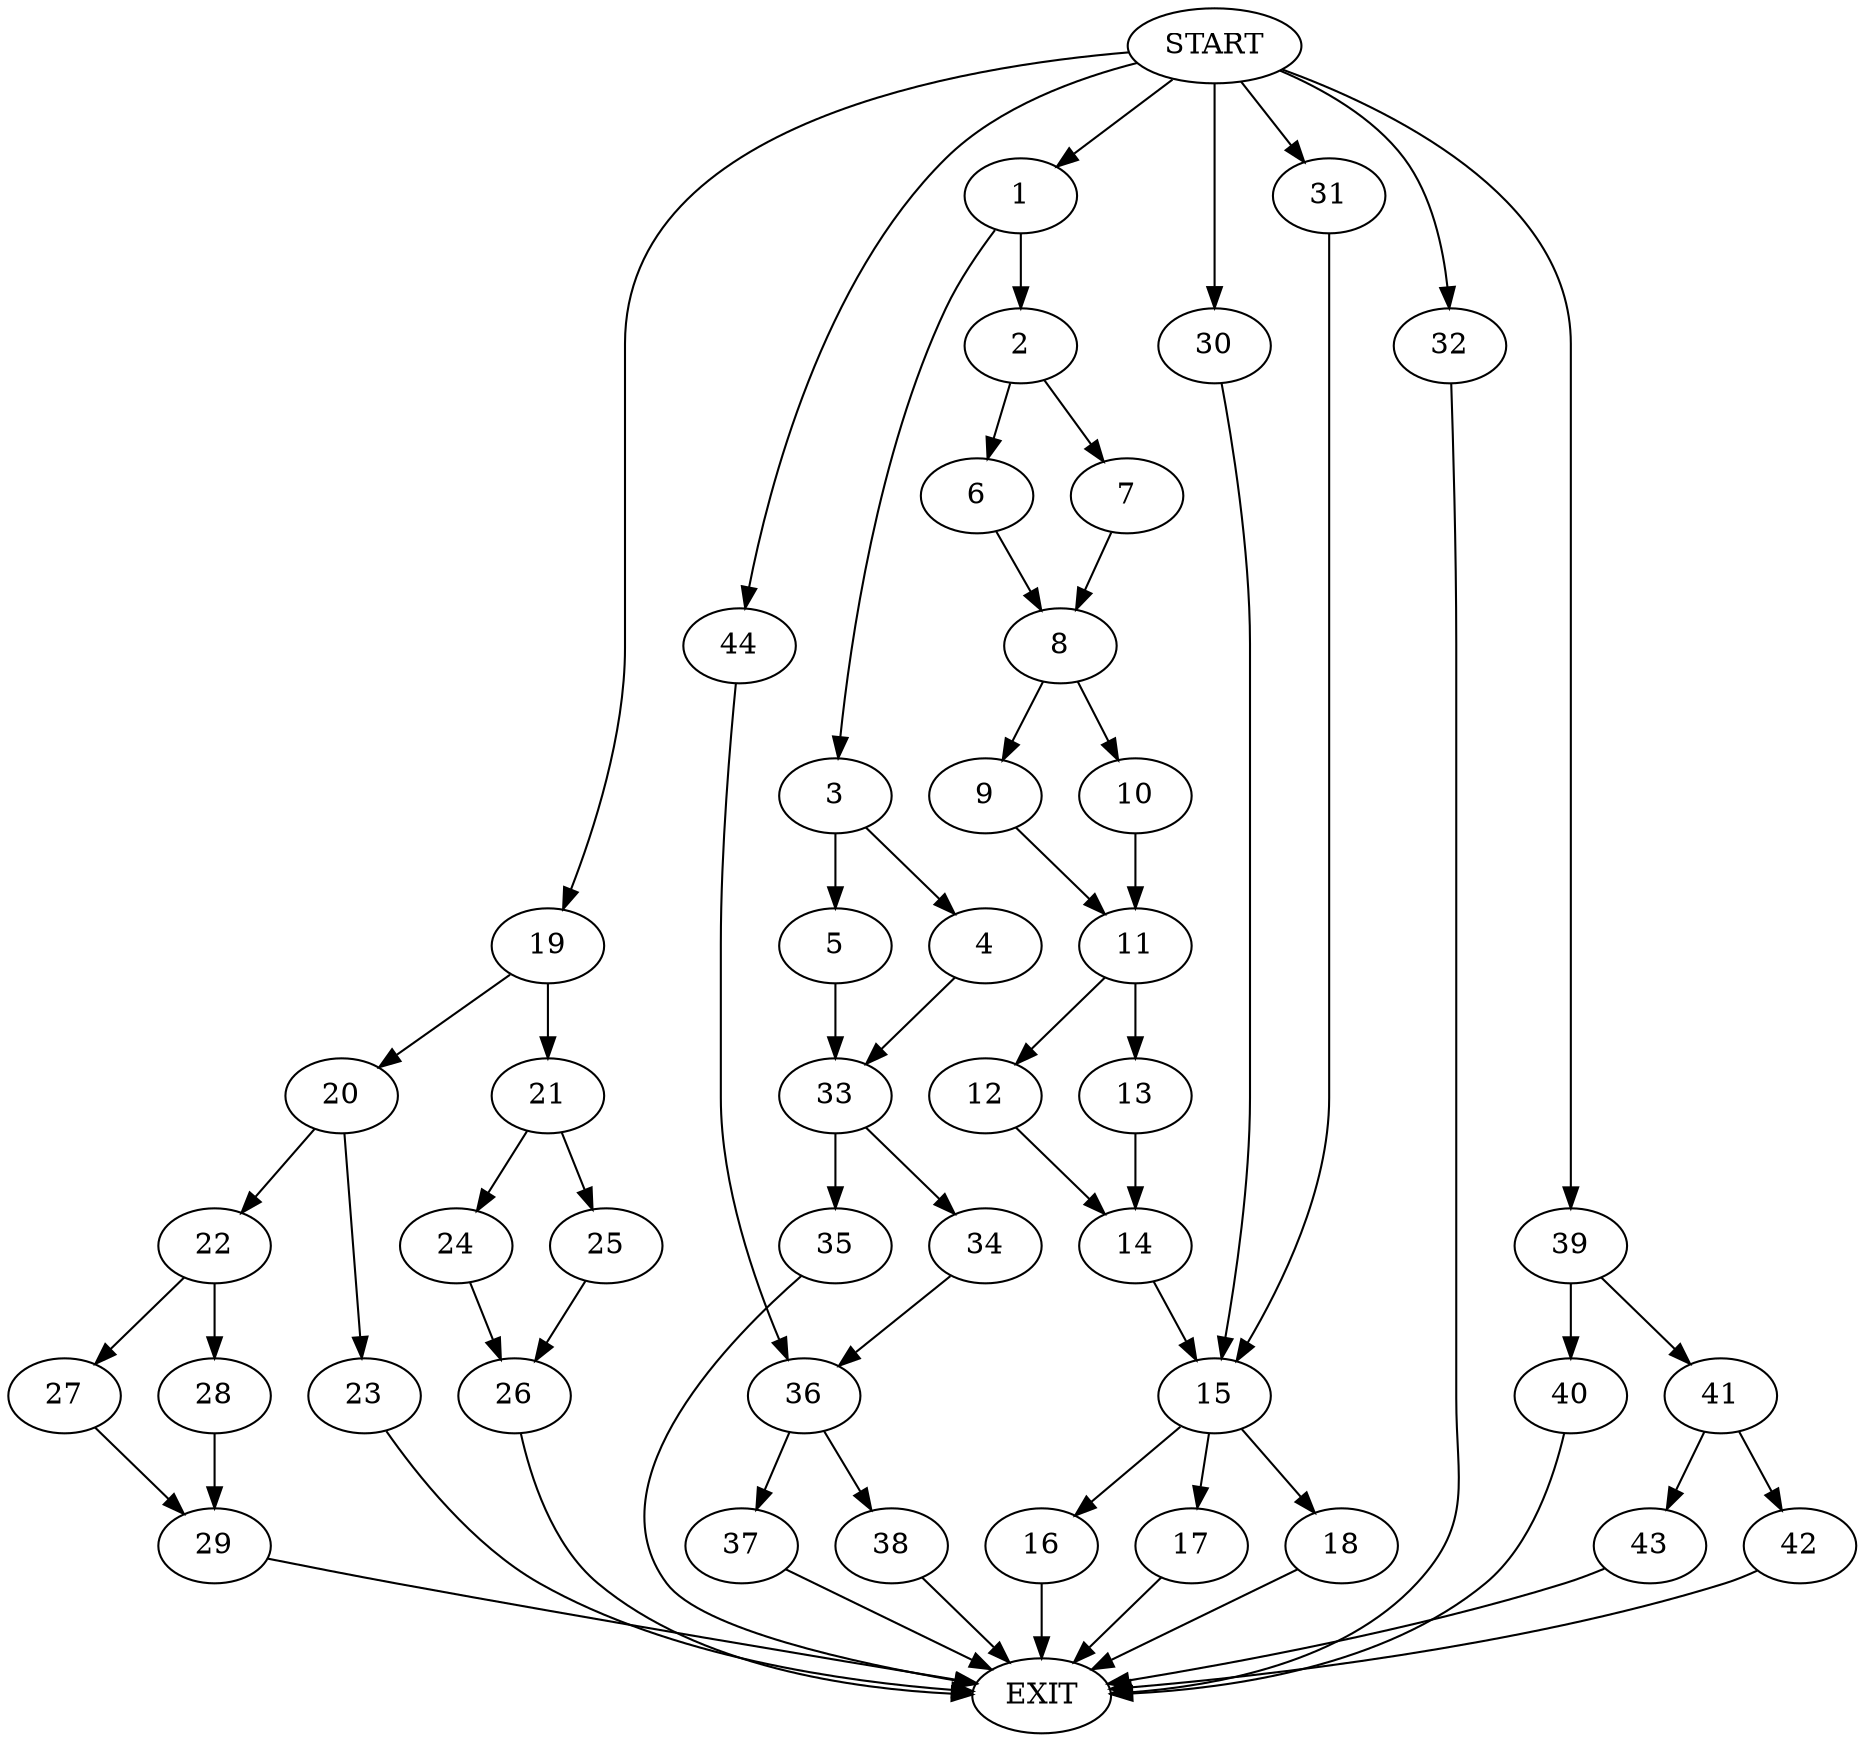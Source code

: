 digraph {
0 [label="START"]
45 [label="EXIT"]
0 -> 1
1 -> 2
1 -> 3
3 -> 4
3 -> 5
2 -> 6
2 -> 7
6 -> 8
7 -> 8
8 -> 9
8 -> 10
10 -> 11
9 -> 11
11 -> 12
11 -> 13
13 -> 14
12 -> 14
14 -> 15
15 -> 16
15 -> 17
15 -> 18
18 -> 45
0 -> 19
19 -> 20
19 -> 21
20 -> 22
20 -> 23
21 -> 24
21 -> 25
24 -> 26
25 -> 26
26 -> 45
22 -> 27
22 -> 28
23 -> 45
27 -> 29
28 -> 29
29 -> 45
0 -> 30
30 -> 15
17 -> 45
0 -> 31
31 -> 15
16 -> 45
0 -> 32
32 -> 45
4 -> 33
5 -> 33
33 -> 34
33 -> 35
34 -> 36
35 -> 45
36 -> 37
36 -> 38
38 -> 45
0 -> 39
39 -> 40
39 -> 41
41 -> 42
41 -> 43
40 -> 45
42 -> 45
43 -> 45
0 -> 44
44 -> 36
37 -> 45
}
